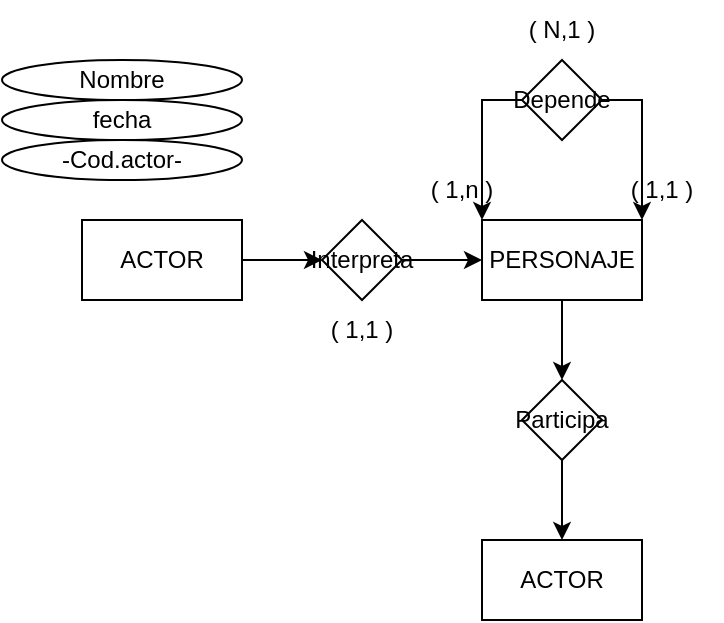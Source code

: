 <mxfile version="15.8.5" type="device"><diagram id="qDwdEiXjboK-jwkcfvHm" name="Page-1"><mxGraphModel dx="578" dy="472" grid="1" gridSize="10" guides="1" tooltips="1" connect="1" arrows="1" fold="1" page="1" pageScale="1" pageWidth="827" pageHeight="1169" math="0" shadow="0"><root><mxCell id="0"/><mxCell id="1" parent="0"/><mxCell id="RT774XUnmcdZW8G86RO3-6" value="" style="edgeStyle=orthogonalEdgeStyle;rounded=0;orthogonalLoop=1;jettySize=auto;html=1;" edge="1" parent="1" source="RT774XUnmcdZW8G86RO3-1" target="RT774XUnmcdZW8G86RO3-3"><mxGeometry relative="1" as="geometry"/></mxCell><mxCell id="RT774XUnmcdZW8G86RO3-1" value="ACTOR" style="rounded=0;whiteSpace=wrap;html=1;" vertex="1" parent="1"><mxGeometry x="120" y="120" width="80" height="40" as="geometry"/></mxCell><mxCell id="RT774XUnmcdZW8G86RO3-19" value="" style="edgeStyle=orthogonalEdgeStyle;rounded=0;orthogonalLoop=1;jettySize=auto;html=1;" edge="1" parent="1" source="RT774XUnmcdZW8G86RO3-2" target="RT774XUnmcdZW8G86RO3-17"><mxGeometry relative="1" as="geometry"/></mxCell><mxCell id="RT774XUnmcdZW8G86RO3-2" value="PERSONAJE" style="rounded=0;whiteSpace=wrap;html=1;" vertex="1" parent="1"><mxGeometry x="320" y="120" width="80" height="40" as="geometry"/></mxCell><mxCell id="RT774XUnmcdZW8G86RO3-7" value="" style="edgeStyle=orthogonalEdgeStyle;rounded=0;orthogonalLoop=1;jettySize=auto;html=1;" edge="1" parent="1" source="RT774XUnmcdZW8G86RO3-3" target="RT774XUnmcdZW8G86RO3-2"><mxGeometry relative="1" as="geometry"/></mxCell><mxCell id="RT774XUnmcdZW8G86RO3-3" value="Interpreta" style="rhombus;whiteSpace=wrap;html=1;" vertex="1" parent="1"><mxGeometry x="240" y="120" width="40" height="40" as="geometry"/></mxCell><mxCell id="RT774XUnmcdZW8G86RO3-8" style="edgeStyle=orthogonalEdgeStyle;rounded=0;orthogonalLoop=1;jettySize=auto;html=1;entryX=1;entryY=0;entryDx=0;entryDy=0;" edge="1" parent="1" source="RT774XUnmcdZW8G86RO3-5" target="RT774XUnmcdZW8G86RO3-2"><mxGeometry relative="1" as="geometry"><Array as="points"><mxPoint x="400" y="60"/></Array></mxGeometry></mxCell><mxCell id="RT774XUnmcdZW8G86RO3-9" style="edgeStyle=orthogonalEdgeStyle;rounded=0;orthogonalLoop=1;jettySize=auto;html=1;entryX=0;entryY=0;entryDx=0;entryDy=0;exitX=0;exitY=0.5;exitDx=0;exitDy=0;" edge="1" parent="1" source="RT774XUnmcdZW8G86RO3-5" target="RT774XUnmcdZW8G86RO3-2"><mxGeometry relative="1" as="geometry"/></mxCell><mxCell id="RT774XUnmcdZW8G86RO3-5" value="Depende" style="rhombus;whiteSpace=wrap;html=1;" vertex="1" parent="1"><mxGeometry x="340" y="40" width="40" height="40" as="geometry"/></mxCell><mxCell id="RT774XUnmcdZW8G86RO3-10" value="( 1,1 )" style="text;html=1;strokeColor=none;fillColor=none;align=center;verticalAlign=middle;whiteSpace=wrap;rounded=0;" vertex="1" parent="1"><mxGeometry x="230" y="160" width="60" height="30" as="geometry"/></mxCell><mxCell id="RT774XUnmcdZW8G86RO3-11" value="( 1,1 )" style="text;html=1;strokeColor=none;fillColor=none;align=center;verticalAlign=middle;whiteSpace=wrap;rounded=0;" vertex="1" parent="1"><mxGeometry x="380" y="90" width="60" height="30" as="geometry"/></mxCell><mxCell id="RT774XUnmcdZW8G86RO3-12" value="( 1,n )" style="text;html=1;strokeColor=none;fillColor=none;align=center;verticalAlign=middle;whiteSpace=wrap;rounded=0;" vertex="1" parent="1"><mxGeometry x="280" y="90" width="60" height="30" as="geometry"/></mxCell><mxCell id="RT774XUnmcdZW8G86RO3-13" value="( N,1 )" style="text;html=1;strokeColor=none;fillColor=none;align=center;verticalAlign=middle;whiteSpace=wrap;rounded=0;" vertex="1" parent="1"><mxGeometry x="330" y="10" width="60" height="30" as="geometry"/></mxCell><mxCell id="RT774XUnmcdZW8G86RO3-14" value="Nombre" style="ellipse;whiteSpace=wrap;html=1;" vertex="1" parent="1"><mxGeometry x="80" y="40" width="120" height="20" as="geometry"/></mxCell><mxCell id="RT774XUnmcdZW8G86RO3-15" value="fecha" style="ellipse;whiteSpace=wrap;html=1;" vertex="1" parent="1"><mxGeometry x="80" y="60" width="120" height="20" as="geometry"/></mxCell><mxCell id="RT774XUnmcdZW8G86RO3-16" value="-Cod.actor-" style="ellipse;whiteSpace=wrap;html=1;" vertex="1" parent="1"><mxGeometry x="80" y="80" width="120" height="20" as="geometry"/></mxCell><mxCell id="RT774XUnmcdZW8G86RO3-20" value="" style="edgeStyle=orthogonalEdgeStyle;rounded=0;orthogonalLoop=1;jettySize=auto;html=1;" edge="1" parent="1" source="RT774XUnmcdZW8G86RO3-17" target="RT774XUnmcdZW8G86RO3-18"><mxGeometry relative="1" as="geometry"/></mxCell><mxCell id="RT774XUnmcdZW8G86RO3-17" value="Participa" style="rhombus;whiteSpace=wrap;html=1;" vertex="1" parent="1"><mxGeometry x="340" y="200" width="40" height="40" as="geometry"/></mxCell><mxCell id="RT774XUnmcdZW8G86RO3-18" value="ACTOR" style="rounded=0;whiteSpace=wrap;html=1;" vertex="1" parent="1"><mxGeometry x="320" y="280" width="80" height="40" as="geometry"/></mxCell></root></mxGraphModel></diagram></mxfile>